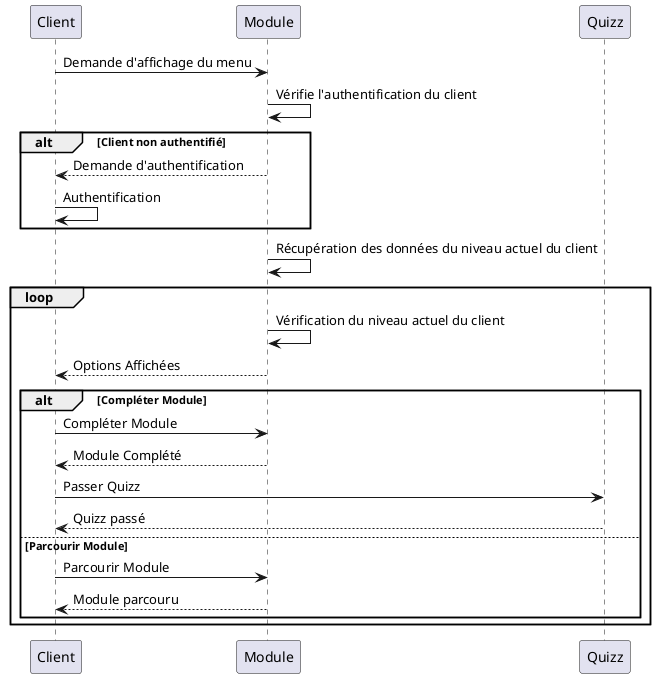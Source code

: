 @startuml 

participant Client 
participant Module
participant Quizz

Client -> Module : Demande d'affichage du menu
Module -> Module : Vérifie l'authentification du client 
alt Client non authentifié
    Module --> Client : Demande d'authentification
    Client -> Client : Authentification
end 
Module -> Module : Récupération des données du niveau actuel du client
  loop 
  Module -> Module : Vérification du niveau actuel du client  
  Module --> Client : Options Affichées  
  alt Compléter Module
  Client -> Module : Compléter Module
  Module --> Client : Module Complété
  Client -> Quizz : Passer Quizz
  Quizz --> Client : Quizz passé
  else Parcourir Module
  Client -> Module : Parcourir Module 
  Module --> Client : Module parcouru
  end 
  end
  @enduml  